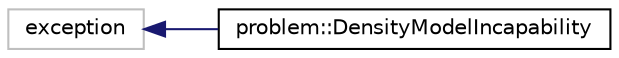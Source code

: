 digraph "Graphical Class Hierarchy"
{
 // LATEX_PDF_SIZE
  edge [fontname="Helvetica",fontsize="10",labelfontname="Helvetica",labelfontsize="10"];
  node [fontname="Helvetica",fontsize="10",shape=record];
  rankdir="LR";
  Node92 [label="exception",height=0.2,width=0.4,color="grey75", fillcolor="white", style="filled",tooltip=" "];
  Node92 -> Node0 [dir="back",color="midnightblue",fontsize="10",style="solid",fontname="Helvetica"];
  Node0 [label="problem::DensityModelIncapability",height=0.2,width=0.4,color="black", fillcolor="white", style="filled",URL="$classproblem_1_1DensityModelIncapability.html",tooltip=" "];
}
